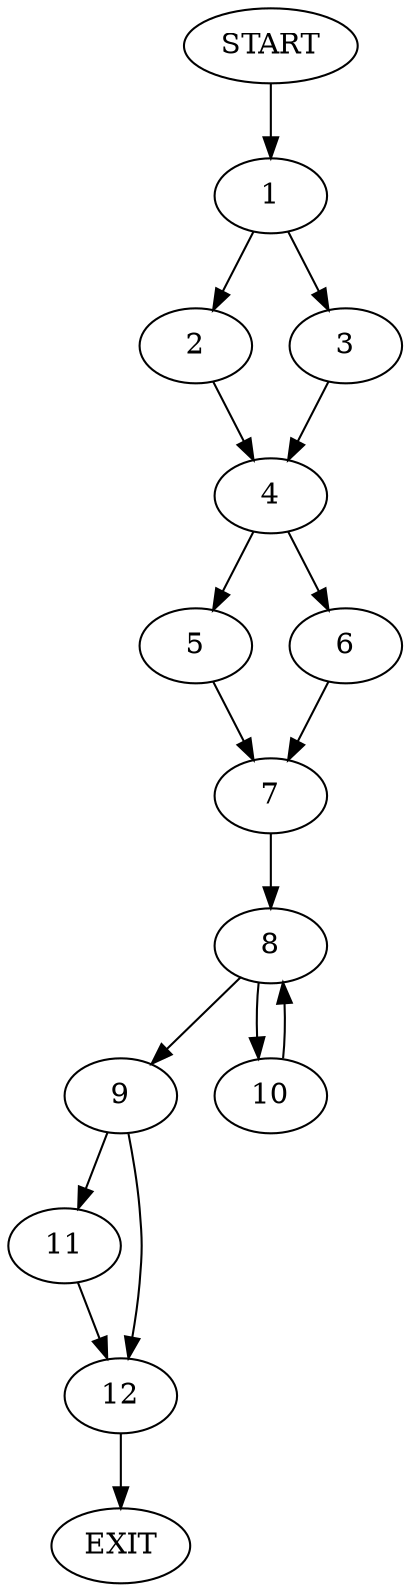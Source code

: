 digraph {
0 [label="START"]
13 [label="EXIT"]
0 -> 1
1 -> 2
1 -> 3
3 -> 4
2 -> 4
4 -> 5
4 -> 6
6 -> 7
5 -> 7
7 -> 8
8 -> 9
8 -> 10
10 -> 8
9 -> 11
9 -> 12
12 -> 13
11 -> 12
}
